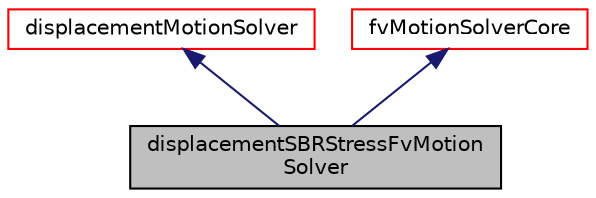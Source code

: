 digraph "displacementSBRStressFvMotionSolver"
{
  bgcolor="transparent";
  edge [fontname="Helvetica",fontsize="10",labelfontname="Helvetica",labelfontsize="10"];
  node [fontname="Helvetica",fontsize="10",shape=record];
  Node1 [label="displacementSBRStressFvMotion\lSolver",height=0.2,width=0.4,color="black", fillcolor="grey75", style="filled", fontcolor="black"];
  Node2 -> Node1 [dir="back",color="midnightblue",fontsize="10",style="solid",fontname="Helvetica"];
  Node2 [label="displacementMotionSolver",height=0.2,width=0.4,color="red",URL="$a00553.html",tooltip="Virtual base class for displacement motion solver. "];
  Node3 -> Node1 [dir="back",color="midnightblue",fontsize="10",style="solid",fontname="Helvetica"];
  Node3 [label="fvMotionSolverCore",height=0.2,width=0.4,color="red",URL="$a00883.html",tooltip="Base class for fvMesh based motionSolvers. "];
}
